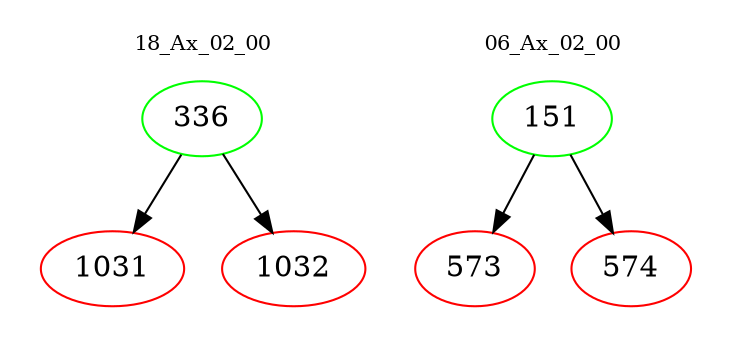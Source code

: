 digraph{
subgraph cluster_0 {
color = white
label = "18_Ax_02_00";
fontsize=10;
T0_336 [label="336", color="green"]
T0_336 -> T0_1031 [color="black"]
T0_1031 [label="1031", color="red"]
T0_336 -> T0_1032 [color="black"]
T0_1032 [label="1032", color="red"]
}
subgraph cluster_1 {
color = white
label = "06_Ax_02_00";
fontsize=10;
T1_151 [label="151", color="green"]
T1_151 -> T1_573 [color="black"]
T1_573 [label="573", color="red"]
T1_151 -> T1_574 [color="black"]
T1_574 [label="574", color="red"]
}
}
